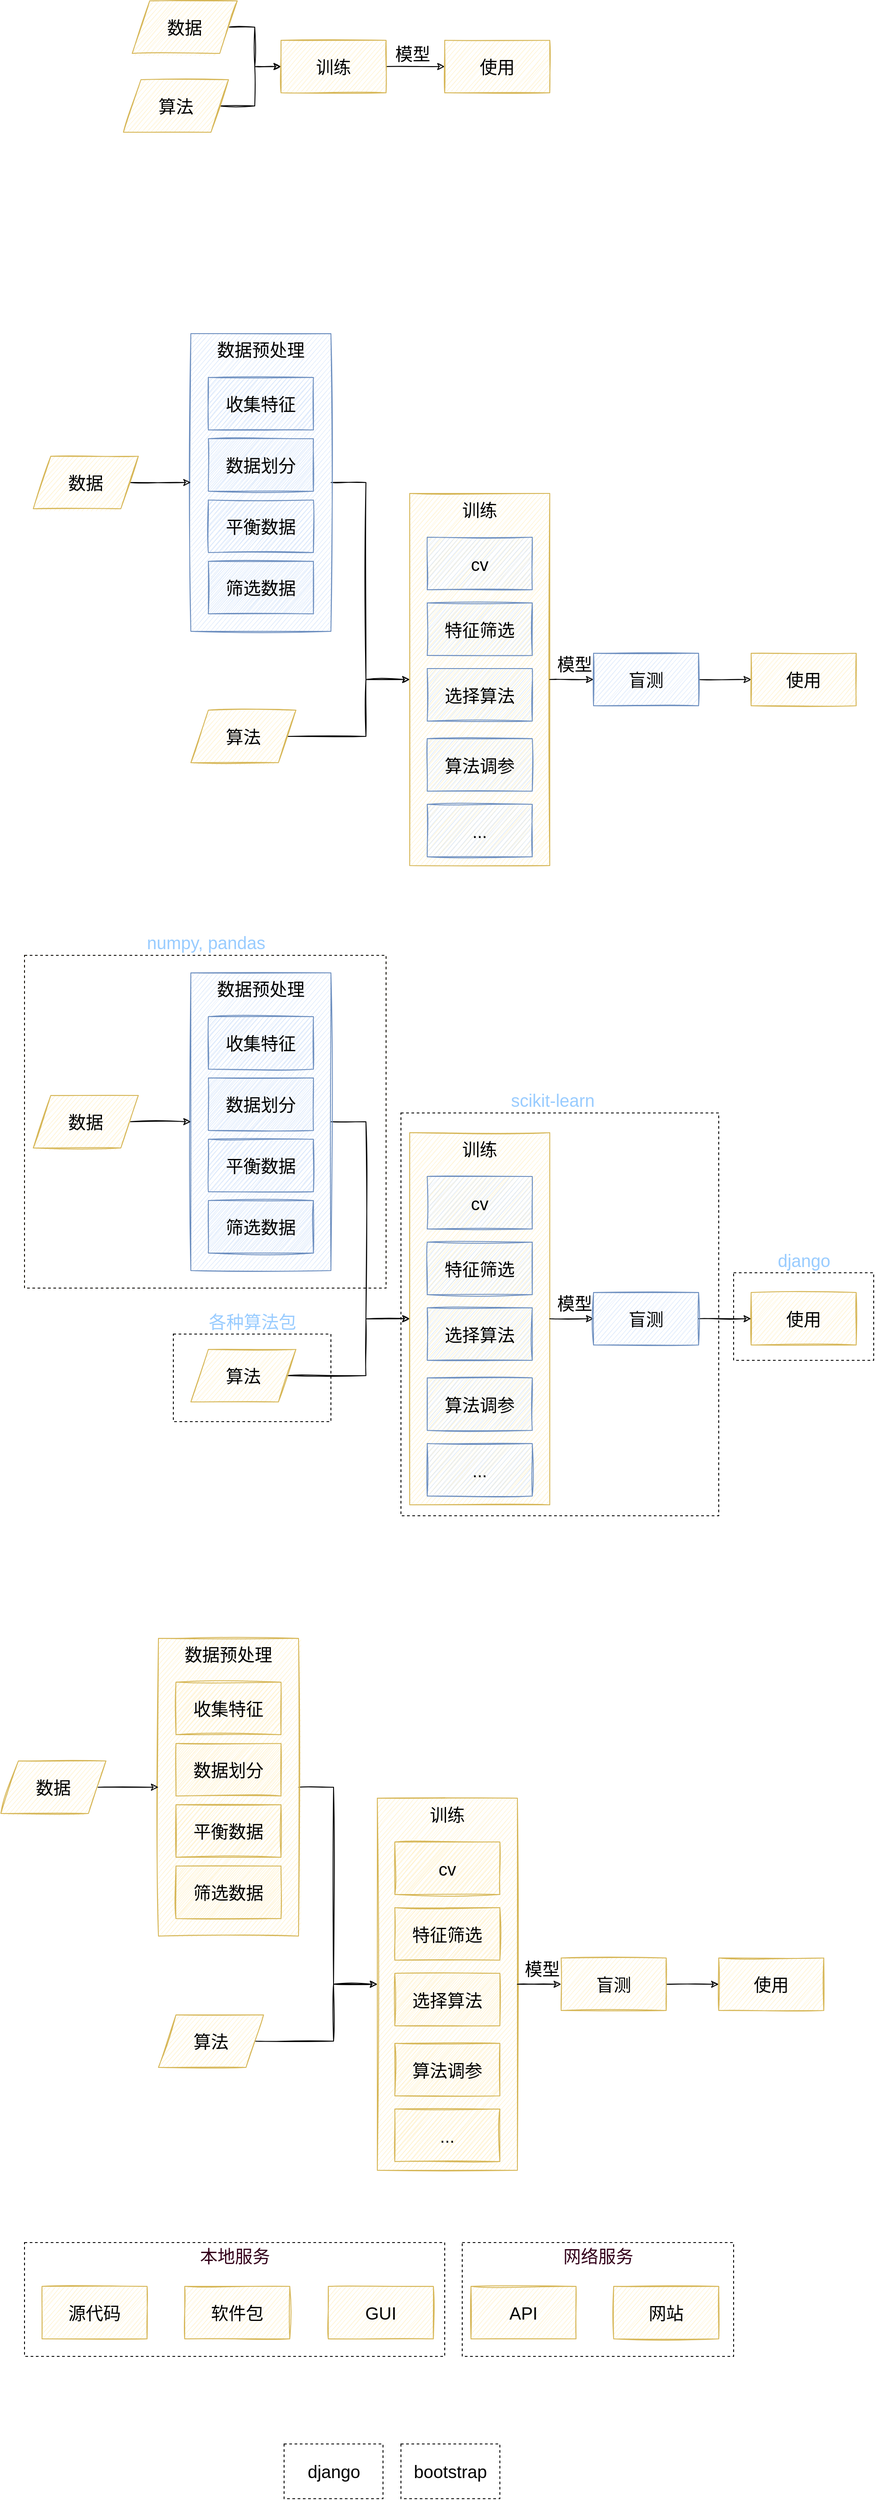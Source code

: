 <mxfile version="14.8.4" type="github">
  <diagram id="gcAuhMGvuglqJCYYnXOc" name="第 1 页">
    <mxGraphModel dx="2426" dy="1320" grid="1" gridSize="10" guides="1" tooltips="1" connect="1" arrows="1" fold="1" page="1" pageScale="1" pageWidth="827" pageHeight="1169" math="0" shadow="0">
      <root>
        <mxCell id="0" />
        <mxCell id="1" parent="0" />
        <mxCell id="754xW-ZgCpIeu3Ieosrm-153" value="" style="rounded=0;whiteSpace=wrap;html=1;glass=0;sketch=0;fontSize=20;gradientColor=none;verticalAlign=middle;dashed=1;fillColor=none;" vertex="1" parent="1">
          <mxGeometry x="600" y="2900" width="310" height="130" as="geometry" />
        </mxCell>
        <mxCell id="754xW-ZgCpIeu3Ieosrm-154" value="" style="rounded=0;whiteSpace=wrap;html=1;glass=0;sketch=0;fontSize=20;gradientColor=none;verticalAlign=middle;dashed=1;fillColor=none;" vertex="1" parent="1">
          <mxGeometry x="100" y="2900" width="480" height="130" as="geometry" />
        </mxCell>
        <mxCell id="754xW-ZgCpIeu3Ieosrm-18" value="训练" style="whiteSpace=wrap;html=1;fontSize=20;fillColor=#fff2cc;strokeColor=#d6b656;sketch=1;verticalAlign=top;" vertex="1" parent="1">
          <mxGeometry x="540" y="902.5" width="160" height="425" as="geometry" />
        </mxCell>
        <mxCell id="754xW-ZgCpIeu3Ieosrm-34" style="edgeStyle=orthogonalEdgeStyle;rounded=0;sketch=1;orthogonalLoop=1;jettySize=auto;html=1;exitX=1;exitY=0.5;exitDx=0;exitDy=0;entryX=0;entryY=0.5;entryDx=0;entryDy=0;fontSize=20;" edge="1" parent="1" source="754xW-ZgCpIeu3Ieosrm-29" target="754xW-ZgCpIeu3Ieosrm-18">
          <mxGeometry relative="1" as="geometry">
            <Array as="points">
              <mxPoint x="490" y="890" />
              <mxPoint x="490" y="1115" />
            </Array>
          </mxGeometry>
        </mxCell>
        <mxCell id="754xW-ZgCpIeu3Ieosrm-29" value="数据预处理" style="whiteSpace=wrap;html=1;glass=0;sketch=1;fontSize=20;verticalAlign=top;fillColor=#dae8fc;strokeColor=#6c8ebf;" vertex="1" parent="1">
          <mxGeometry x="290" y="720" width="160" height="340" as="geometry" />
        </mxCell>
        <mxCell id="754xW-ZgCpIeu3Ieosrm-8" style="edgeStyle=orthogonalEdgeStyle;rounded=0;orthogonalLoop=1;jettySize=auto;html=1;exitX=1;exitY=0.5;exitDx=0;exitDy=0;entryX=0;entryY=0.5;entryDx=0;entryDy=0;fontSize=20;sketch=1;" edge="1" parent="1" source="754xW-ZgCpIeu3Ieosrm-4" target="754xW-ZgCpIeu3Ieosrm-6">
          <mxGeometry relative="1" as="geometry">
            <Array as="points">
              <mxPoint x="363" y="370" />
              <mxPoint x="363" y="415" />
            </Array>
          </mxGeometry>
        </mxCell>
        <mxCell id="754xW-ZgCpIeu3Ieosrm-4" value="&lt;span style=&quot;font-size: 20px;&quot;&gt;数据&lt;/span&gt;" style="shape=parallelogram;perimeter=parallelogramPerimeter;whiteSpace=wrap;html=1;fixedSize=1;fontSize=20;fillColor=#fff2cc;strokeColor=#d6b656;sketch=1;" vertex="1" parent="1">
          <mxGeometry x="223" y="340" width="120" height="60" as="geometry" />
        </mxCell>
        <mxCell id="754xW-ZgCpIeu3Ieosrm-10" style="edgeStyle=orthogonalEdgeStyle;rounded=0;orthogonalLoop=1;jettySize=auto;html=1;exitX=1;exitY=0.5;exitDx=0;exitDy=0;entryX=0;entryY=0.5;entryDx=0;entryDy=0;fontSize=20;sketch=1;" edge="1" parent="1" source="754xW-ZgCpIeu3Ieosrm-5" target="754xW-ZgCpIeu3Ieosrm-6">
          <mxGeometry relative="1" as="geometry">
            <Array as="points">
              <mxPoint x="363" y="460" />
              <mxPoint x="363" y="415" />
            </Array>
          </mxGeometry>
        </mxCell>
        <mxCell id="754xW-ZgCpIeu3Ieosrm-5" value="算法" style="shape=parallelogram;perimeter=parallelogramPerimeter;whiteSpace=wrap;html=1;fixedSize=1;fontSize=20;fillColor=#fff2cc;strokeColor=#d6b656;sketch=1;" vertex="1" parent="1">
          <mxGeometry x="213" y="430" width="120" height="60" as="geometry" />
        </mxCell>
        <mxCell id="754xW-ZgCpIeu3Ieosrm-11" style="edgeStyle=orthogonalEdgeStyle;rounded=0;orthogonalLoop=1;jettySize=auto;html=1;exitX=1;exitY=0.5;exitDx=0;exitDy=0;entryX=0;entryY=0.5;entryDx=0;entryDy=0;fontSize=20;sketch=1;" edge="1" parent="1" source="754xW-ZgCpIeu3Ieosrm-6" target="754xW-ZgCpIeu3Ieosrm-7">
          <mxGeometry relative="1" as="geometry" />
        </mxCell>
        <mxCell id="754xW-ZgCpIeu3Ieosrm-6" value="训练" style="whiteSpace=wrap;html=1;fontSize=20;fillColor=#fff2cc;strokeColor=#d6b656;sketch=1;" vertex="1" parent="1">
          <mxGeometry x="393" y="385" width="120" height="60" as="geometry" />
        </mxCell>
        <mxCell id="754xW-ZgCpIeu3Ieosrm-7" value="使用" style="whiteSpace=wrap;html=1;fontSize=20;fillColor=#fff2cc;strokeColor=#d6b656;sketch=1;glass=0;" vertex="1" parent="1">
          <mxGeometry x="580" y="385" width="120" height="60" as="geometry" />
        </mxCell>
        <mxCell id="754xW-ZgCpIeu3Ieosrm-12" value="模型" style="text;html=1;align=center;verticalAlign=middle;resizable=0;points=[];autosize=1;strokeColor=none;fontSize=20;sketch=1;" vertex="1" parent="1">
          <mxGeometry x="513" y="385" width="60" height="30" as="geometry" />
        </mxCell>
        <mxCell id="754xW-ZgCpIeu3Ieosrm-33" style="edgeStyle=orthogonalEdgeStyle;rounded=0;sketch=1;orthogonalLoop=1;jettySize=auto;html=1;exitX=1;exitY=0.5;exitDx=0;exitDy=0;fontSize=20;" edge="1" parent="1" source="754xW-ZgCpIeu3Ieosrm-14" target="754xW-ZgCpIeu3Ieosrm-29">
          <mxGeometry relative="1" as="geometry" />
        </mxCell>
        <mxCell id="754xW-ZgCpIeu3Ieosrm-14" value="&lt;span style=&quot;font-size: 20px;&quot;&gt;数据&lt;/span&gt;" style="shape=parallelogram;perimeter=parallelogramPerimeter;whiteSpace=wrap;html=1;fixedSize=1;fontSize=20;fillColor=#fff2cc;strokeColor=#d6b656;sketch=1;" vertex="1" parent="1">
          <mxGeometry x="110" y="860" width="120" height="60" as="geometry" />
        </mxCell>
        <mxCell id="754xW-ZgCpIeu3Ieosrm-35" style="edgeStyle=orthogonalEdgeStyle;rounded=0;sketch=1;orthogonalLoop=1;jettySize=auto;html=1;exitX=1;exitY=0.5;exitDx=0;exitDy=0;entryX=0;entryY=0.5;entryDx=0;entryDy=0;fontSize=20;" edge="1" parent="1" source="754xW-ZgCpIeu3Ieosrm-16" target="754xW-ZgCpIeu3Ieosrm-18">
          <mxGeometry relative="1" as="geometry">
            <Array as="points">
              <mxPoint x="490" y="1180" />
              <mxPoint x="490" y="1115" />
            </Array>
          </mxGeometry>
        </mxCell>
        <mxCell id="754xW-ZgCpIeu3Ieosrm-16" value="算法" style="shape=parallelogram;perimeter=parallelogramPerimeter;whiteSpace=wrap;html=1;fixedSize=1;fontSize=20;fillColor=#fff2cc;strokeColor=#d6b656;sketch=1;" vertex="1" parent="1">
          <mxGeometry x="290" y="1150" width="120" height="60" as="geometry" />
        </mxCell>
        <mxCell id="754xW-ZgCpIeu3Ieosrm-36" style="edgeStyle=orthogonalEdgeStyle;rounded=0;sketch=1;orthogonalLoop=1;jettySize=auto;html=1;exitX=1;exitY=0.5;exitDx=0;exitDy=0;entryX=0;entryY=0.5;entryDx=0;entryDy=0;fontSize=20;" edge="1" parent="1" source="754xW-ZgCpIeu3Ieosrm-18" target="754xW-ZgCpIeu3Ieosrm-21">
          <mxGeometry relative="1" as="geometry" />
        </mxCell>
        <mxCell id="754xW-ZgCpIeu3Ieosrm-19" value="使用" style="whiteSpace=wrap;html=1;fontSize=20;fillColor=#fff2cc;strokeColor=#d6b656;sketch=1;glass=0;" vertex="1" parent="1">
          <mxGeometry x="930" y="1085" width="120" height="60" as="geometry" />
        </mxCell>
        <mxCell id="754xW-ZgCpIeu3Ieosrm-37" style="edgeStyle=orthogonalEdgeStyle;rounded=0;sketch=1;orthogonalLoop=1;jettySize=auto;html=1;exitX=1;exitY=0.5;exitDx=0;exitDy=0;fontSize=20;" edge="1" parent="1" source="754xW-ZgCpIeu3Ieosrm-21" target="754xW-ZgCpIeu3Ieosrm-19">
          <mxGeometry relative="1" as="geometry" />
        </mxCell>
        <mxCell id="754xW-ZgCpIeu3Ieosrm-21" value="盲测" style="whiteSpace=wrap;html=1;glass=0;sketch=1;fontSize=20;fillColor=#dae8fc;strokeColor=#6c8ebf;" vertex="1" parent="1">
          <mxGeometry x="750" y="1085" width="120" height="60" as="geometry" />
        </mxCell>
        <mxCell id="754xW-ZgCpIeu3Ieosrm-22" value="cv" style="whiteSpace=wrap;html=1;glass=0;sketch=1;fontSize=20;fillColor=#dae8fc;strokeColor=#6c8ebf;" vertex="1" parent="1">
          <mxGeometry x="560" y="952.5" width="120" height="60" as="geometry" />
        </mxCell>
        <mxCell id="754xW-ZgCpIeu3Ieosrm-23" value="数据划分" style="whiteSpace=wrap;html=1;glass=0;sketch=1;fontSize=20;fillColor=#dae8fc;strokeColor=#6c8ebf;" vertex="1" parent="1">
          <mxGeometry x="310" y="840" width="120" height="60" as="geometry" />
        </mxCell>
        <mxCell id="754xW-ZgCpIeu3Ieosrm-24" value="收集特征" style="whiteSpace=wrap;html=1;glass=0;sketch=1;fontSize=20;fillColor=#dae8fc;strokeColor=#6c8ebf;" vertex="1" parent="1">
          <mxGeometry x="310" y="770" width="120" height="60" as="geometry" />
        </mxCell>
        <mxCell id="754xW-ZgCpIeu3Ieosrm-25" value="特征筛选" style="whiteSpace=wrap;html=1;glass=0;sketch=1;fontSize=20;verticalAlign=middle;fillColor=#dae8fc;strokeColor=#6c8ebf;" vertex="1" parent="1">
          <mxGeometry x="560" y="1027.5" width="120" height="60" as="geometry" />
        </mxCell>
        <mxCell id="754xW-ZgCpIeu3Ieosrm-28" value="选择算法" style="whiteSpace=wrap;html=1;glass=0;sketch=1;fontSize=20;verticalAlign=middle;fillColor=#dae8fc;strokeColor=#6c8ebf;" vertex="1" parent="1">
          <mxGeometry x="560" y="1102.5" width="120" height="60" as="geometry" />
        </mxCell>
        <mxCell id="754xW-ZgCpIeu3Ieosrm-30" value="平衡数据" style="whiteSpace=wrap;html=1;glass=0;sketch=1;fontSize=20;verticalAlign=middle;fillColor=#dae8fc;strokeColor=#6c8ebf;" vertex="1" parent="1">
          <mxGeometry x="310" y="910" width="120" height="60" as="geometry" />
        </mxCell>
        <mxCell id="754xW-ZgCpIeu3Ieosrm-32" value="筛选数据" style="whiteSpace=wrap;html=1;glass=0;sketch=1;fontSize=20;verticalAlign=middle;fillColor=#dae8fc;strokeColor=#6c8ebf;" vertex="1" parent="1">
          <mxGeometry x="310" y="980" width="120" height="60" as="geometry" />
        </mxCell>
        <mxCell id="754xW-ZgCpIeu3Ieosrm-86" value="算法调参" style="whiteSpace=wrap;html=1;glass=0;sketch=1;fontSize=20;verticalAlign=middle;fillColor=#dae8fc;strokeColor=#6c8ebf;" vertex="1" parent="1">
          <mxGeometry x="560" y="1182.5" width="120" height="60" as="geometry" />
        </mxCell>
        <mxCell id="754xW-ZgCpIeu3Ieosrm-87" value="..." style="whiteSpace=wrap;html=1;glass=0;sketch=1;fontSize=20;verticalAlign=middle;fillColor=#dae8fc;strokeColor=#6c8ebf;" vertex="1" parent="1">
          <mxGeometry x="560" y="1257.5" width="120" height="60" as="geometry" />
        </mxCell>
        <mxCell id="754xW-ZgCpIeu3Ieosrm-88" value="模型" style="text;html=1;align=center;verticalAlign=middle;resizable=0;points=[];autosize=1;strokeColor=none;fontSize=20;sketch=1;" vertex="1" parent="1">
          <mxGeometry x="698" y="1082" width="60" height="30" as="geometry" />
        </mxCell>
        <mxCell id="754xW-ZgCpIeu3Ieosrm-96" value="训练" style="whiteSpace=wrap;html=1;fontSize=20;fillColor=#fff2cc;strokeColor=#d6b656;sketch=1;verticalAlign=top;" vertex="1" parent="1">
          <mxGeometry x="540" y="1632.5" width="160" height="425" as="geometry" />
        </mxCell>
        <mxCell id="754xW-ZgCpIeu3Ieosrm-97" style="edgeStyle=orthogonalEdgeStyle;rounded=0;sketch=1;orthogonalLoop=1;jettySize=auto;html=1;exitX=1;exitY=0.5;exitDx=0;exitDy=0;entryX=0;entryY=0.5;entryDx=0;entryDy=0;fontSize=20;" edge="1" source="754xW-ZgCpIeu3Ieosrm-98" target="754xW-ZgCpIeu3Ieosrm-96" parent="1">
          <mxGeometry relative="1" as="geometry">
            <Array as="points">
              <mxPoint x="490" y="1620" />
              <mxPoint x="490" y="1845" />
            </Array>
          </mxGeometry>
        </mxCell>
        <mxCell id="754xW-ZgCpIeu3Ieosrm-98" value="数据预处理" style="whiteSpace=wrap;html=1;glass=0;sketch=1;fontSize=20;verticalAlign=top;fillColor=#dae8fc;strokeColor=#6c8ebf;" vertex="1" parent="1">
          <mxGeometry x="290" y="1450" width="160" height="340" as="geometry" />
        </mxCell>
        <mxCell id="754xW-ZgCpIeu3Ieosrm-99" style="edgeStyle=orthogonalEdgeStyle;rounded=0;sketch=1;orthogonalLoop=1;jettySize=auto;html=1;exitX=1;exitY=0.5;exitDx=0;exitDy=0;fontSize=20;" edge="1" source="754xW-ZgCpIeu3Ieosrm-100" target="754xW-ZgCpIeu3Ieosrm-98" parent="1">
          <mxGeometry relative="1" as="geometry" />
        </mxCell>
        <mxCell id="754xW-ZgCpIeu3Ieosrm-100" value="&lt;span style=&quot;font-size: 20px;&quot;&gt;数据&lt;/span&gt;" style="shape=parallelogram;perimeter=parallelogramPerimeter;whiteSpace=wrap;html=1;fixedSize=1;fontSize=20;fillColor=#fff2cc;strokeColor=#d6b656;sketch=1;" vertex="1" parent="1">
          <mxGeometry x="110" y="1590" width="120" height="60" as="geometry" />
        </mxCell>
        <mxCell id="754xW-ZgCpIeu3Ieosrm-101" style="edgeStyle=orthogonalEdgeStyle;rounded=0;sketch=1;orthogonalLoop=1;jettySize=auto;html=1;exitX=1;exitY=0.5;exitDx=0;exitDy=0;entryX=0;entryY=0.5;entryDx=0;entryDy=0;fontSize=20;" edge="1" source="754xW-ZgCpIeu3Ieosrm-102" target="754xW-ZgCpIeu3Ieosrm-96" parent="1">
          <mxGeometry relative="1" as="geometry">
            <Array as="points">
              <mxPoint x="490" y="1910" />
              <mxPoint x="490" y="1845" />
            </Array>
          </mxGeometry>
        </mxCell>
        <mxCell id="754xW-ZgCpIeu3Ieosrm-102" value="算法" style="shape=parallelogram;perimeter=parallelogramPerimeter;whiteSpace=wrap;html=1;fixedSize=1;fontSize=20;fillColor=#fff2cc;strokeColor=#d6b656;sketch=1;" vertex="1" parent="1">
          <mxGeometry x="290" y="1880" width="120" height="60" as="geometry" />
        </mxCell>
        <mxCell id="754xW-ZgCpIeu3Ieosrm-103" style="edgeStyle=orthogonalEdgeStyle;rounded=0;sketch=1;orthogonalLoop=1;jettySize=auto;html=1;exitX=1;exitY=0.5;exitDx=0;exitDy=0;entryX=0;entryY=0.5;entryDx=0;entryDy=0;fontSize=20;" edge="1" source="754xW-ZgCpIeu3Ieosrm-96" target="754xW-ZgCpIeu3Ieosrm-106" parent="1">
          <mxGeometry relative="1" as="geometry" />
        </mxCell>
        <mxCell id="754xW-ZgCpIeu3Ieosrm-104" value="使用" style="whiteSpace=wrap;html=1;fontSize=20;fillColor=#fff2cc;strokeColor=#d6b656;sketch=1;glass=0;" vertex="1" parent="1">
          <mxGeometry x="930" y="1815" width="120" height="60" as="geometry" />
        </mxCell>
        <mxCell id="754xW-ZgCpIeu3Ieosrm-105" style="edgeStyle=orthogonalEdgeStyle;rounded=0;sketch=1;orthogonalLoop=1;jettySize=auto;html=1;exitX=1;exitY=0.5;exitDx=0;exitDy=0;fontSize=20;" edge="1" source="754xW-ZgCpIeu3Ieosrm-106" target="754xW-ZgCpIeu3Ieosrm-104" parent="1">
          <mxGeometry relative="1" as="geometry" />
        </mxCell>
        <mxCell id="754xW-ZgCpIeu3Ieosrm-106" value="盲测" style="whiteSpace=wrap;html=1;glass=0;sketch=1;fontSize=20;fillColor=#dae8fc;strokeColor=#6c8ebf;" vertex="1" parent="1">
          <mxGeometry x="750" y="1815" width="120" height="60" as="geometry" />
        </mxCell>
        <mxCell id="754xW-ZgCpIeu3Ieosrm-107" value="cv" style="whiteSpace=wrap;html=1;glass=0;sketch=1;fontSize=20;fillColor=#dae8fc;strokeColor=#6c8ebf;" vertex="1" parent="1">
          <mxGeometry x="560" y="1682.5" width="120" height="60" as="geometry" />
        </mxCell>
        <mxCell id="754xW-ZgCpIeu3Ieosrm-108" value="数据划分" style="whiteSpace=wrap;html=1;glass=0;sketch=1;fontSize=20;fillColor=#dae8fc;strokeColor=#6c8ebf;" vertex="1" parent="1">
          <mxGeometry x="310" y="1570" width="120" height="60" as="geometry" />
        </mxCell>
        <mxCell id="754xW-ZgCpIeu3Ieosrm-109" value="收集特征" style="whiteSpace=wrap;html=1;glass=0;sketch=1;fontSize=20;fillColor=#dae8fc;strokeColor=#6c8ebf;" vertex="1" parent="1">
          <mxGeometry x="310" y="1500" width="120" height="60" as="geometry" />
        </mxCell>
        <mxCell id="754xW-ZgCpIeu3Ieosrm-110" value="特征筛选" style="whiteSpace=wrap;html=1;glass=0;sketch=1;fontSize=20;verticalAlign=middle;fillColor=#dae8fc;strokeColor=#6c8ebf;" vertex="1" parent="1">
          <mxGeometry x="560" y="1757.5" width="120" height="60" as="geometry" />
        </mxCell>
        <mxCell id="754xW-ZgCpIeu3Ieosrm-111" value="选择算法" style="whiteSpace=wrap;html=1;glass=0;sketch=1;fontSize=20;verticalAlign=middle;fillColor=#dae8fc;strokeColor=#6c8ebf;" vertex="1" parent="1">
          <mxGeometry x="560" y="1832.5" width="120" height="60" as="geometry" />
        </mxCell>
        <mxCell id="754xW-ZgCpIeu3Ieosrm-112" value="平衡数据" style="whiteSpace=wrap;html=1;glass=0;sketch=1;fontSize=20;verticalAlign=middle;fillColor=#dae8fc;strokeColor=#6c8ebf;" vertex="1" parent="1">
          <mxGeometry x="310" y="1640" width="120" height="60" as="geometry" />
        </mxCell>
        <mxCell id="754xW-ZgCpIeu3Ieosrm-113" value="筛选数据" style="whiteSpace=wrap;html=1;glass=0;sketch=1;fontSize=20;verticalAlign=middle;fillColor=#dae8fc;strokeColor=#6c8ebf;" vertex="1" parent="1">
          <mxGeometry x="310" y="1710" width="120" height="60" as="geometry" />
        </mxCell>
        <mxCell id="754xW-ZgCpIeu3Ieosrm-114" value="" style="rounded=0;whiteSpace=wrap;html=1;glass=0;sketch=0;fontSize=20;gradientColor=none;verticalAlign=middle;dashed=1;fillColor=none;" vertex="1" parent="1">
          <mxGeometry x="530" y="1610" width="363" height="460" as="geometry" />
        </mxCell>
        <mxCell id="754xW-ZgCpIeu3Ieosrm-115" value="" style="rounded=0;whiteSpace=wrap;html=1;glass=0;sketch=0;fontSize=20;verticalAlign=middle;dashed=1;fillColor=none;strokeColor=#0D0900;" vertex="1" parent="1">
          <mxGeometry x="100" y="1430" width="413" height="380" as="geometry" />
        </mxCell>
        <mxCell id="754xW-ZgCpIeu3Ieosrm-116" value="算法调参" style="whiteSpace=wrap;html=1;glass=0;sketch=1;fontSize=20;verticalAlign=middle;fillColor=#dae8fc;strokeColor=#6c8ebf;" vertex="1" parent="1">
          <mxGeometry x="560" y="1912.5" width="120" height="60" as="geometry" />
        </mxCell>
        <mxCell id="754xW-ZgCpIeu3Ieosrm-117" value="..." style="whiteSpace=wrap;html=1;glass=0;sketch=1;fontSize=20;verticalAlign=middle;fillColor=#dae8fc;strokeColor=#6c8ebf;" vertex="1" parent="1">
          <mxGeometry x="560" y="1987.5" width="120" height="60" as="geometry" />
        </mxCell>
        <mxCell id="754xW-ZgCpIeu3Ieosrm-118" value="模型" style="text;html=1;align=center;verticalAlign=middle;resizable=0;points=[];autosize=1;strokeColor=none;fontSize=20;sketch=1;" vertex="1" parent="1">
          <mxGeometry x="698" y="1812" width="60" height="30" as="geometry" />
        </mxCell>
        <mxCell id="754xW-ZgCpIeu3Ieosrm-119" value="各种算法包" style="text;html=1;align=center;verticalAlign=middle;resizable=0;points=[];autosize=1;strokeColor=none;fontSize=20;labelBorderColor=none;labelBackgroundColor=#ffffff;fontColor=#99CCFF;" vertex="1" parent="1">
          <mxGeometry x="300" y="1832.5" width="120" height="30" as="geometry" />
        </mxCell>
        <mxCell id="754xW-ZgCpIeu3Ieosrm-120" value="" style="rounded=0;whiteSpace=wrap;html=1;glass=0;sketch=0;fontSize=20;gradientColor=none;verticalAlign=middle;dashed=1;fillColor=none;" vertex="1" parent="1">
          <mxGeometry x="270" y="1862.5" width="180" height="100" as="geometry" />
        </mxCell>
        <mxCell id="754xW-ZgCpIeu3Ieosrm-121" value="scikit-learn" style="text;html=1;align=center;verticalAlign=middle;resizable=0;points=[];autosize=1;strokeColor=none;fontSize=20;labelBorderColor=none;labelBackgroundColor=#ffffff;fontColor=#99CCFF;" vertex="1" parent="1">
          <mxGeometry x="648" y="1580" width="110" height="30" as="geometry" />
        </mxCell>
        <mxCell id="754xW-ZgCpIeu3Ieosrm-122" value="numpy, pandas" style="text;html=1;align=center;verticalAlign=middle;resizable=0;points=[];autosize=1;strokeColor=none;fontSize=20;labelBorderColor=none;labelBackgroundColor=#ffffff;fontColor=#99CCFF;" vertex="1" parent="1">
          <mxGeometry x="231.5" y="1400" width="150" height="30" as="geometry" />
        </mxCell>
        <mxCell id="754xW-ZgCpIeu3Ieosrm-123" value="django" style="text;html=1;align=center;verticalAlign=middle;resizable=0;points=[];autosize=1;strokeColor=none;fontSize=20;labelBorderColor=none;labelBackgroundColor=#ffffff;fontColor=#99CCFF;" vertex="1" parent="1">
          <mxGeometry x="950" y="1762.5" width="80" height="30" as="geometry" />
        </mxCell>
        <mxCell id="754xW-ZgCpIeu3Ieosrm-124" value="" style="rounded=0;whiteSpace=wrap;html=1;glass=0;sketch=0;fontSize=20;gradientColor=none;verticalAlign=middle;dashed=1;fillColor=none;" vertex="1" parent="1">
          <mxGeometry x="910" y="1792.5" width="160" height="100" as="geometry" />
        </mxCell>
        <mxCell id="754xW-ZgCpIeu3Ieosrm-127" value="训练" style="whiteSpace=wrap;html=1;fontSize=20;fillColor=#fff2cc;strokeColor=#d6b656;sketch=1;verticalAlign=top;" vertex="1" parent="1">
          <mxGeometry x="503" y="2392.5" width="160" height="425" as="geometry" />
        </mxCell>
        <mxCell id="754xW-ZgCpIeu3Ieosrm-128" style="edgeStyle=orthogonalEdgeStyle;rounded=0;sketch=1;orthogonalLoop=1;jettySize=auto;html=1;exitX=1;exitY=0.5;exitDx=0;exitDy=0;entryX=0;entryY=0.5;entryDx=0;entryDy=0;fontSize=20;" edge="1" parent="1" source="754xW-ZgCpIeu3Ieosrm-129" target="754xW-ZgCpIeu3Ieosrm-127">
          <mxGeometry relative="1" as="geometry">
            <Array as="points">
              <mxPoint x="453" y="2380" />
              <mxPoint x="453" y="2605" />
            </Array>
          </mxGeometry>
        </mxCell>
        <mxCell id="754xW-ZgCpIeu3Ieosrm-129" value="数据预处理" style="whiteSpace=wrap;html=1;glass=0;sketch=1;fontSize=20;verticalAlign=top;fillColor=#fff2cc;strokeColor=#d6b656;" vertex="1" parent="1">
          <mxGeometry x="253" y="2210" width="160" height="340" as="geometry" />
        </mxCell>
        <mxCell id="754xW-ZgCpIeu3Ieosrm-130" style="edgeStyle=orthogonalEdgeStyle;rounded=0;sketch=1;orthogonalLoop=1;jettySize=auto;html=1;exitX=1;exitY=0.5;exitDx=0;exitDy=0;fontSize=20;" edge="1" parent="1" source="754xW-ZgCpIeu3Ieosrm-131" target="754xW-ZgCpIeu3Ieosrm-129">
          <mxGeometry relative="1" as="geometry" />
        </mxCell>
        <mxCell id="754xW-ZgCpIeu3Ieosrm-131" value="&lt;span style=&quot;font-size: 20px;&quot;&gt;数据&lt;/span&gt;" style="shape=parallelogram;perimeter=parallelogramPerimeter;whiteSpace=wrap;html=1;fixedSize=1;fontSize=20;fillColor=#fff2cc;strokeColor=#d6b656;sketch=1;" vertex="1" parent="1">
          <mxGeometry x="73" y="2350" width="120" height="60" as="geometry" />
        </mxCell>
        <mxCell id="754xW-ZgCpIeu3Ieosrm-132" style="edgeStyle=orthogonalEdgeStyle;rounded=0;sketch=1;orthogonalLoop=1;jettySize=auto;html=1;exitX=1;exitY=0.5;exitDx=0;exitDy=0;entryX=0;entryY=0.5;entryDx=0;entryDy=0;fontSize=20;" edge="1" parent="1" source="754xW-ZgCpIeu3Ieosrm-133" target="754xW-ZgCpIeu3Ieosrm-127">
          <mxGeometry relative="1" as="geometry">
            <Array as="points">
              <mxPoint x="453" y="2670" />
              <mxPoint x="453" y="2605" />
            </Array>
          </mxGeometry>
        </mxCell>
        <mxCell id="754xW-ZgCpIeu3Ieosrm-133" value="算法" style="shape=parallelogram;perimeter=parallelogramPerimeter;whiteSpace=wrap;html=1;fixedSize=1;fontSize=20;fillColor=#fff2cc;strokeColor=#d6b656;sketch=1;" vertex="1" parent="1">
          <mxGeometry x="253" y="2640" width="120" height="60" as="geometry" />
        </mxCell>
        <mxCell id="754xW-ZgCpIeu3Ieosrm-134" style="edgeStyle=orthogonalEdgeStyle;rounded=0;sketch=1;orthogonalLoop=1;jettySize=auto;html=1;exitX=1;exitY=0.5;exitDx=0;exitDy=0;entryX=0;entryY=0.5;entryDx=0;entryDy=0;fontSize=20;" edge="1" parent="1" source="754xW-ZgCpIeu3Ieosrm-127" target="754xW-ZgCpIeu3Ieosrm-137">
          <mxGeometry relative="1" as="geometry" />
        </mxCell>
        <mxCell id="754xW-ZgCpIeu3Ieosrm-135" value="使用" style="whiteSpace=wrap;html=1;fontSize=20;fillColor=#fff2cc;strokeColor=#d6b656;sketch=1;glass=0;" vertex="1" parent="1">
          <mxGeometry x="893" y="2575" width="120" height="60" as="geometry" />
        </mxCell>
        <mxCell id="754xW-ZgCpIeu3Ieosrm-136" style="edgeStyle=orthogonalEdgeStyle;rounded=0;sketch=1;orthogonalLoop=1;jettySize=auto;html=1;exitX=1;exitY=0.5;exitDx=0;exitDy=0;fontSize=20;" edge="1" parent="1" source="754xW-ZgCpIeu3Ieosrm-137" target="754xW-ZgCpIeu3Ieosrm-135">
          <mxGeometry relative="1" as="geometry" />
        </mxCell>
        <mxCell id="754xW-ZgCpIeu3Ieosrm-137" value="盲测" style="whiteSpace=wrap;html=1;glass=0;sketch=1;fontSize=20;fillColor=#fff2cc;strokeColor=#d6b656;" vertex="1" parent="1">
          <mxGeometry x="713" y="2575" width="120" height="60" as="geometry" />
        </mxCell>
        <mxCell id="754xW-ZgCpIeu3Ieosrm-138" value="cv" style="whiteSpace=wrap;html=1;glass=0;sketch=1;fontSize=20;fillColor=#fff2cc;strokeColor=#d6b656;" vertex="1" parent="1">
          <mxGeometry x="523" y="2442.5" width="120" height="60" as="geometry" />
        </mxCell>
        <mxCell id="754xW-ZgCpIeu3Ieosrm-139" value="数据划分" style="whiteSpace=wrap;html=1;glass=0;sketch=1;fontSize=20;fillColor=#fff2cc;strokeColor=#d6b656;" vertex="1" parent="1">
          <mxGeometry x="273" y="2330" width="120" height="60" as="geometry" />
        </mxCell>
        <mxCell id="754xW-ZgCpIeu3Ieosrm-140" value="收集特征" style="whiteSpace=wrap;html=1;glass=0;sketch=1;fontSize=20;fillColor=#fff2cc;strokeColor=#d6b656;" vertex="1" parent="1">
          <mxGeometry x="273" y="2260" width="120" height="60" as="geometry" />
        </mxCell>
        <mxCell id="754xW-ZgCpIeu3Ieosrm-141" value="特征筛选" style="whiteSpace=wrap;html=1;glass=0;sketch=1;fontSize=20;verticalAlign=middle;fillColor=#fff2cc;strokeColor=#d6b656;" vertex="1" parent="1">
          <mxGeometry x="523" y="2517.5" width="120" height="60" as="geometry" />
        </mxCell>
        <mxCell id="754xW-ZgCpIeu3Ieosrm-142" value="选择算法" style="whiteSpace=wrap;html=1;glass=0;sketch=1;fontSize=20;verticalAlign=middle;fillColor=#fff2cc;strokeColor=#d6b656;" vertex="1" parent="1">
          <mxGeometry x="523" y="2592.5" width="120" height="60" as="geometry" />
        </mxCell>
        <mxCell id="754xW-ZgCpIeu3Ieosrm-143" value="平衡数据" style="whiteSpace=wrap;html=1;glass=0;sketch=1;fontSize=20;verticalAlign=middle;fillColor=#fff2cc;strokeColor=#d6b656;" vertex="1" parent="1">
          <mxGeometry x="273" y="2400" width="120" height="60" as="geometry" />
        </mxCell>
        <mxCell id="754xW-ZgCpIeu3Ieosrm-144" value="筛选数据" style="whiteSpace=wrap;html=1;glass=0;sketch=1;fontSize=20;verticalAlign=middle;fillColor=#fff2cc;strokeColor=#d6b656;" vertex="1" parent="1">
          <mxGeometry x="273" y="2470" width="120" height="60" as="geometry" />
        </mxCell>
        <mxCell id="754xW-ZgCpIeu3Ieosrm-145" value="算法调参" style="whiteSpace=wrap;html=1;glass=0;sketch=1;fontSize=20;verticalAlign=middle;fillColor=#fff2cc;strokeColor=#d6b656;" vertex="1" parent="1">
          <mxGeometry x="523" y="2672.5" width="120" height="60" as="geometry" />
        </mxCell>
        <mxCell id="754xW-ZgCpIeu3Ieosrm-146" value="..." style="whiteSpace=wrap;html=1;glass=0;sketch=1;fontSize=20;verticalAlign=middle;fillColor=#fff2cc;strokeColor=#d6b656;" vertex="1" parent="1">
          <mxGeometry x="523" y="2747.5" width="120" height="60" as="geometry" />
        </mxCell>
        <mxCell id="754xW-ZgCpIeu3Ieosrm-147" value="模型" style="text;html=1;align=center;verticalAlign=middle;resizable=0;points=[];autosize=1;strokeColor=none;fontSize=20;sketch=1;" vertex="1" parent="1">
          <mxGeometry x="661" y="2572" width="60" height="30" as="geometry" />
        </mxCell>
        <mxCell id="754xW-ZgCpIeu3Ieosrm-148" value="源代码" style="whiteSpace=wrap;html=1;rounded=0;glass=0;labelBackgroundColor=none;sketch=1;fontSize=20;strokeColor=#d6b656;fillColor=#fff2cc;verticalAlign=middle;" vertex="1" parent="1">
          <mxGeometry x="120" y="2950" width="120" height="60" as="geometry" />
        </mxCell>
        <mxCell id="754xW-ZgCpIeu3Ieosrm-149" value="软件包" style="whiteSpace=wrap;html=1;rounded=0;glass=0;labelBackgroundColor=none;sketch=1;fontSize=20;strokeColor=#d6b656;fillColor=#fff2cc;verticalAlign=middle;" vertex="1" parent="1">
          <mxGeometry x="283" y="2950" width="120" height="60" as="geometry" />
        </mxCell>
        <mxCell id="754xW-ZgCpIeu3Ieosrm-150" value="GUI" style="whiteSpace=wrap;html=1;rounded=0;glass=0;labelBackgroundColor=none;sketch=1;fontSize=20;strokeColor=#d6b656;fillColor=#fff2cc;verticalAlign=middle;" vertex="1" parent="1">
          <mxGeometry x="447" y="2950" width="120" height="60" as="geometry" />
        </mxCell>
        <mxCell id="754xW-ZgCpIeu3Ieosrm-151" value="API" style="whiteSpace=wrap;html=1;rounded=0;glass=0;labelBackgroundColor=none;sketch=1;fontSize=20;strokeColor=#d6b656;fillColor=#fff2cc;verticalAlign=middle;" vertex="1" parent="1">
          <mxGeometry x="610" y="2950" width="120" height="60" as="geometry" />
        </mxCell>
        <mxCell id="754xW-ZgCpIeu3Ieosrm-152" value="网站" style="whiteSpace=wrap;html=1;rounded=0;glass=0;labelBackgroundColor=none;sketch=1;fontSize=20;strokeColor=#d6b656;fillColor=#fff2cc;verticalAlign=middle;" vertex="1" parent="1">
          <mxGeometry x="773" y="2950" width="120" height="60" as="geometry" />
        </mxCell>
        <mxCell id="754xW-ZgCpIeu3Ieosrm-155" value="本地服务" style="text;html=1;align=center;verticalAlign=middle;resizable=0;points=[];autosize=1;strokeColor=none;fontSize=20;fontColor=#33001A;" vertex="1" parent="1">
          <mxGeometry x="290" y="2900" width="100" height="30" as="geometry" />
        </mxCell>
        <mxCell id="754xW-ZgCpIeu3Ieosrm-156" value="网络服务" style="text;html=1;align=center;verticalAlign=middle;resizable=0;points=[];autosize=1;strokeColor=none;fontSize=20;fontColor=#33001A;" vertex="1" parent="1">
          <mxGeometry x="705" y="2900" width="100" height="30" as="geometry" />
        </mxCell>
        <mxCell id="754xW-ZgCpIeu3Ieosrm-159" value="django" style="rounded=0;whiteSpace=wrap;html=1;glass=0;sketch=0;fontSize=20;gradientColor=none;verticalAlign=middle;dashed=1;fillColor=none;" vertex="1" parent="1">
          <mxGeometry x="396.5" y="3130" width="113" height="62.5" as="geometry" />
        </mxCell>
        <mxCell id="754xW-ZgCpIeu3Ieosrm-161" value="bootstrap" style="rounded=0;whiteSpace=wrap;html=1;glass=0;sketch=0;fontSize=20;gradientColor=none;verticalAlign=middle;dashed=1;fillColor=none;" vertex="1" parent="1">
          <mxGeometry x="530" y="3130" width="113" height="62.5" as="geometry" />
        </mxCell>
      </root>
    </mxGraphModel>
  </diagram>
</mxfile>
